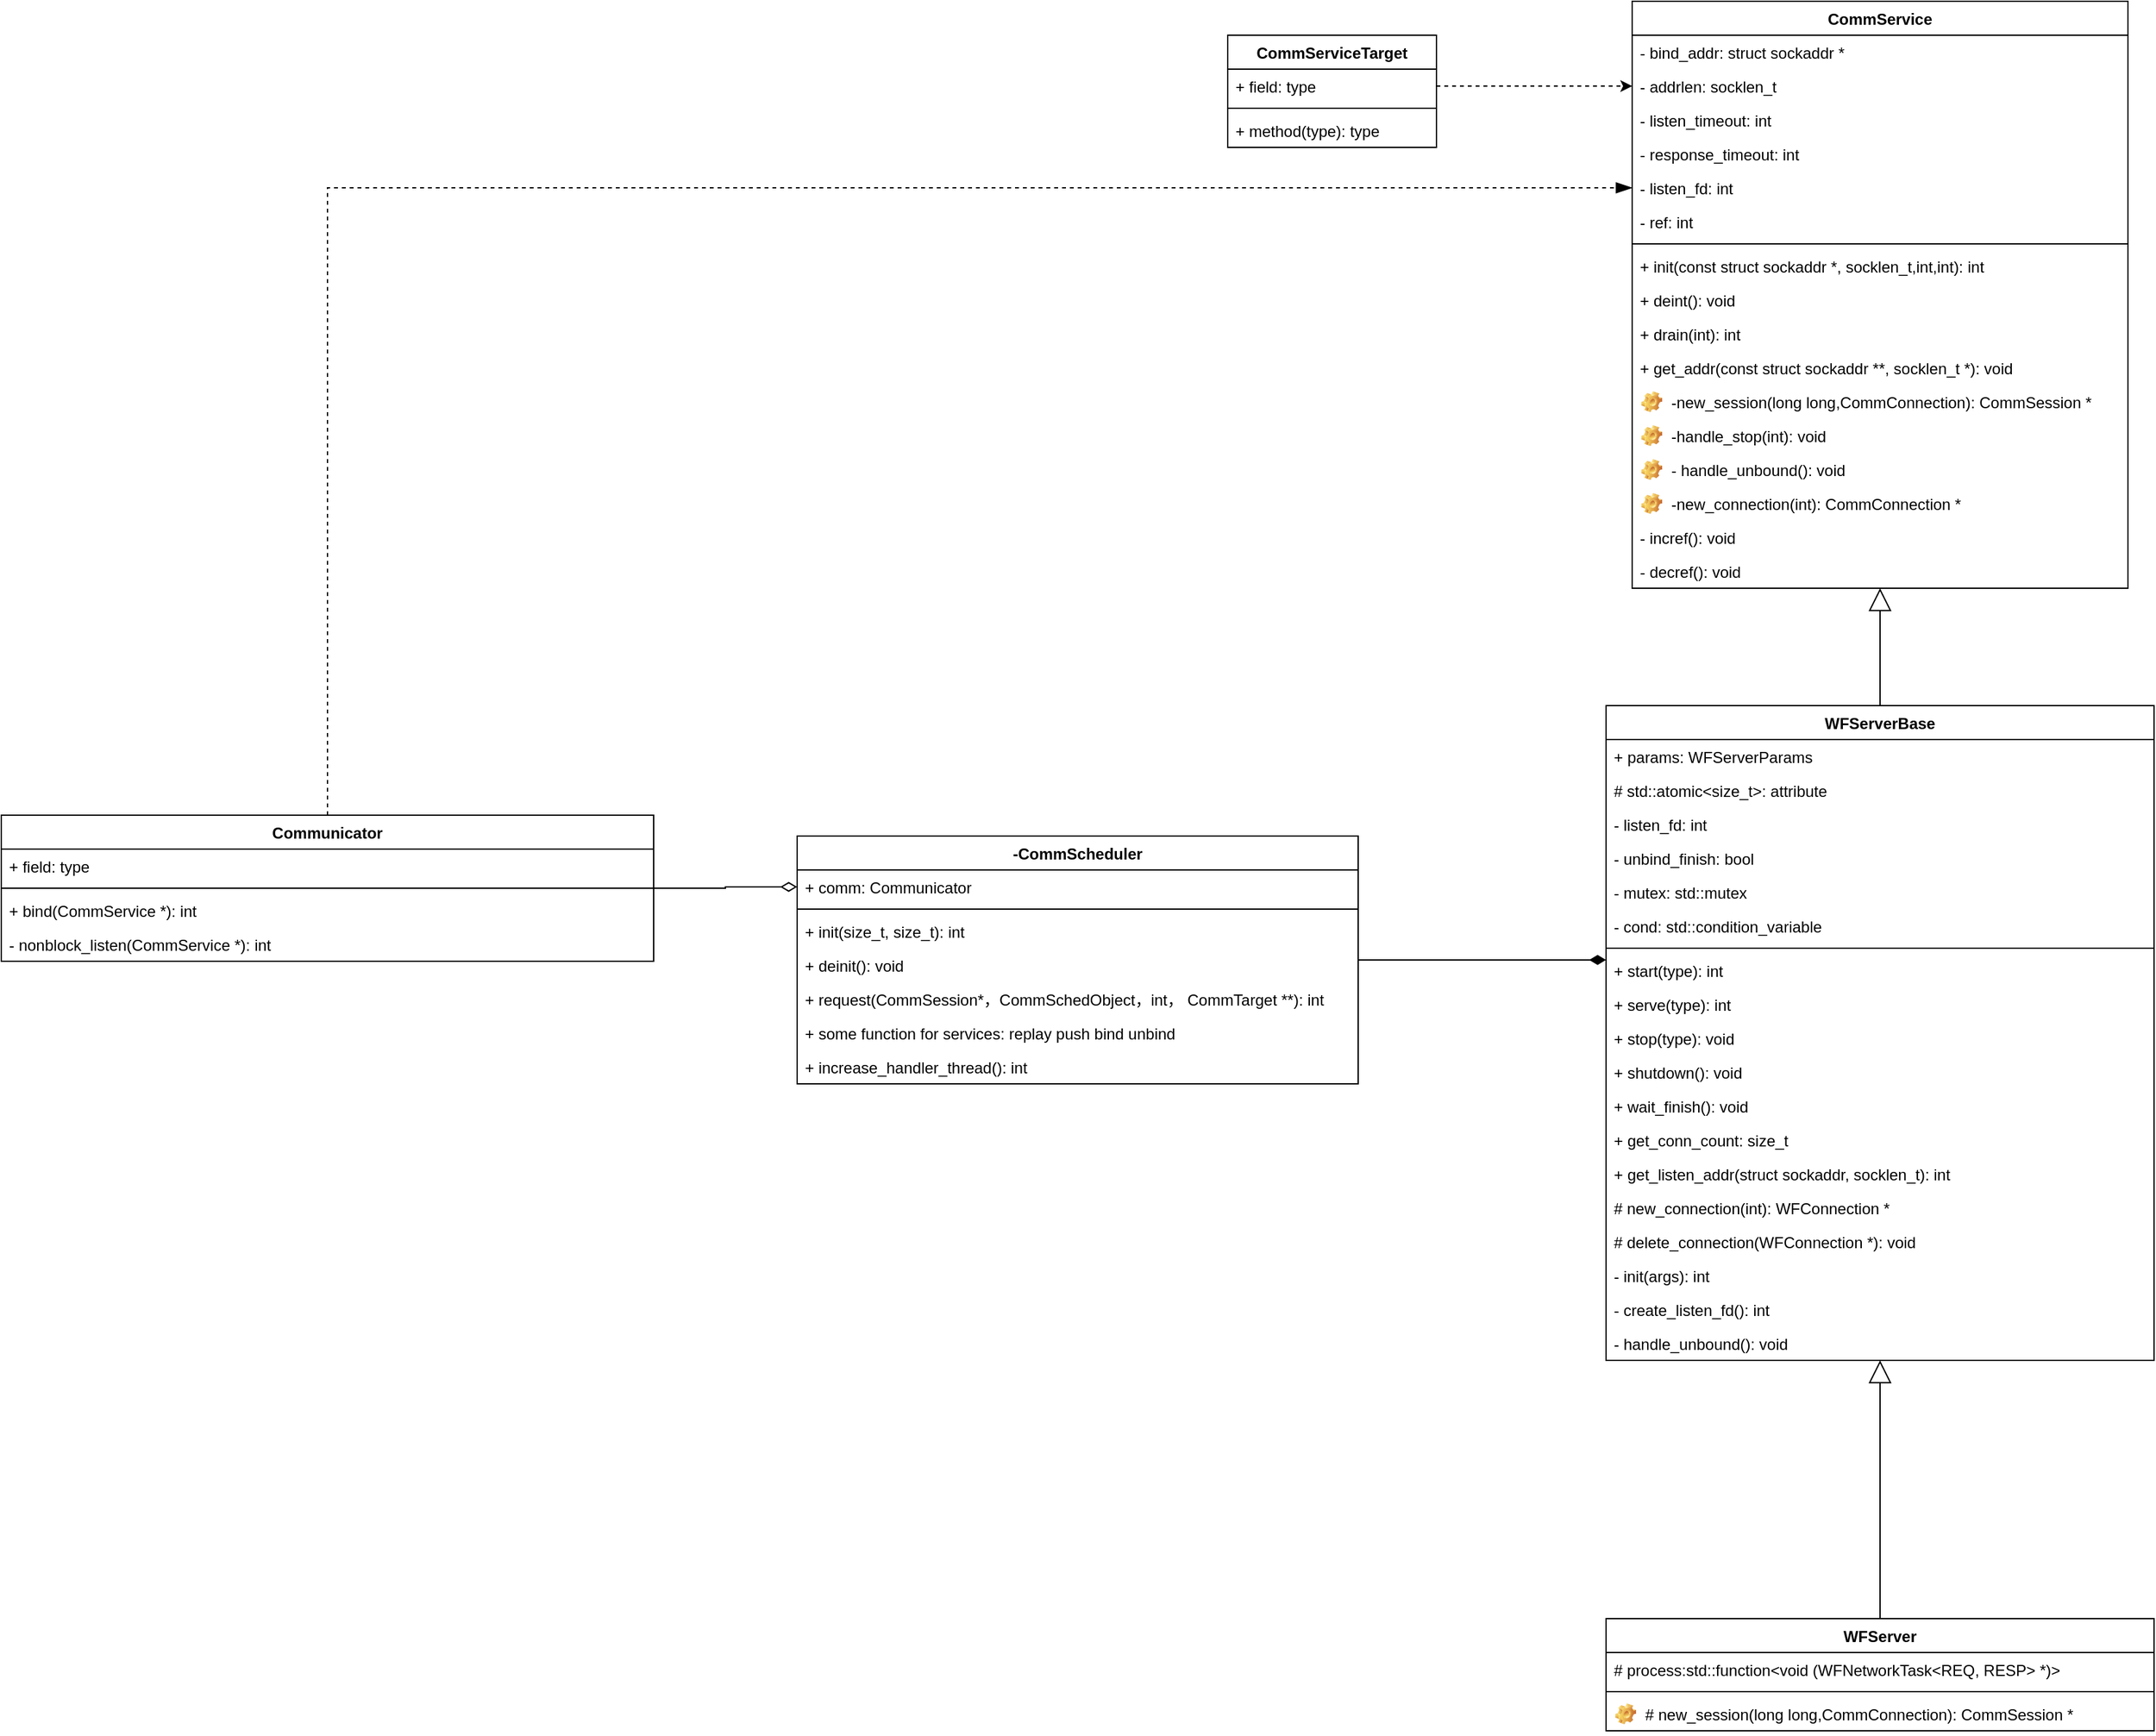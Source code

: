 <mxfile version="17.4.6" type="github">
  <diagram id="-gLdYe9IQShybVuFdfvP" name="Page-1">
    <mxGraphModel dx="2499" dy="2536" grid="1" gridSize="10" guides="1" tooltips="1" connect="1" arrows="1" fold="1" page="1" pageScale="1" pageWidth="827" pageHeight="1169" math="0" shadow="0">
      <root>
        <mxCell id="0" />
        <mxCell id="1" parent="0" />
        <mxCell id="AitUL1UvvsEHuGmrnNIb-12" style="edgeStyle=orthogonalEdgeStyle;rounded=0;orthogonalLoop=1;jettySize=auto;html=1;exitX=0.5;exitY=0;exitDx=0;exitDy=0;entryX=0.5;entryY=1;entryDx=0;entryDy=0;endArrow=block;endFill=0;endSize=15;" parent="1" source="AitUL1UvvsEHuGmrnNIb-1" target="AitUL1UvvsEHuGmrnNIb-6" edge="1">
          <mxGeometry relative="1" as="geometry" />
        </mxCell>
        <mxCell id="AitUL1UvvsEHuGmrnNIb-1" value="WFServer" style="swimlane;fontStyle=1;align=center;verticalAlign=top;childLayout=stackLayout;horizontal=1;startSize=26;horizontalStack=0;resizeParent=1;resizeParentMax=0;resizeLast=0;collapsible=1;marginBottom=0;" parent="1" vertex="1">
          <mxGeometry x="40" y="370" width="420" height="86" as="geometry" />
        </mxCell>
        <mxCell id="AitUL1UvvsEHuGmrnNIb-2" value="# process:std::function&lt;void (WFNetworkTask&lt;REQ, RESP&gt; *)&gt;  " style="text;strokeColor=none;fillColor=none;align=left;verticalAlign=top;spacingLeft=4;spacingRight=4;overflow=hidden;rotatable=0;points=[[0,0.5],[1,0.5]];portConstraint=eastwest;" parent="AitUL1UvvsEHuGmrnNIb-1" vertex="1">
          <mxGeometry y="26" width="420" height="26" as="geometry" />
        </mxCell>
        <mxCell id="AitUL1UvvsEHuGmrnNIb-3" value="" style="line;strokeWidth=1;fillColor=none;align=left;verticalAlign=middle;spacingTop=-1;spacingLeft=3;spacingRight=3;rotatable=0;labelPosition=right;points=[];portConstraint=eastwest;" parent="AitUL1UvvsEHuGmrnNIb-1" vertex="1">
          <mxGeometry y="52" width="420" height="8" as="geometry" />
        </mxCell>
        <mxCell id="AitUL1UvvsEHuGmrnNIb-5" value="# new_session(long long,CommConnection): CommSession *" style="label;fontStyle=0;strokeColor=none;fillColor=none;align=left;verticalAlign=top;overflow=hidden;spacingLeft=28;spacingRight=4;rotatable=0;points=[[0,0.5],[1,0.5]];portConstraint=eastwest;imageWidth=16;imageHeight=16;image=img/clipart/Gear_128x128.png" parent="AitUL1UvvsEHuGmrnNIb-1" vertex="1">
          <mxGeometry y="60" width="420" height="26" as="geometry" />
        </mxCell>
        <mxCell id="AitUL1UvvsEHuGmrnNIb-34" style="edgeStyle=orthogonalEdgeStyle;rounded=0;orthogonalLoop=1;jettySize=auto;html=1;exitX=0.5;exitY=0;exitDx=0;exitDy=0;entryX=0.5;entryY=1;entryDx=0;entryDy=0;endArrow=block;endFill=0;endSize=15;" parent="1" source="AitUL1UvvsEHuGmrnNIb-6" target="AitUL1UvvsEHuGmrnNIb-30" edge="1">
          <mxGeometry relative="1" as="geometry" />
        </mxCell>
        <mxCell id="AitUL1UvvsEHuGmrnNIb-6" value="WFServerBase" style="swimlane;fontStyle=1;align=center;verticalAlign=top;childLayout=stackLayout;horizontal=1;startSize=26;horizontalStack=0;resizeParent=1;resizeParentMax=0;resizeLast=0;collapsible=1;marginBottom=0;" parent="1" vertex="1">
          <mxGeometry x="40" y="-330" width="420" height="502" as="geometry" />
        </mxCell>
        <mxCell id="AitUL1UvvsEHuGmrnNIb-7" value="+ params: WFServerParams" style="text;strokeColor=none;fillColor=none;align=left;verticalAlign=top;spacingLeft=4;spacingRight=4;overflow=hidden;rotatable=0;points=[[0,0.5],[1,0.5]];portConstraint=eastwest;" parent="AitUL1UvvsEHuGmrnNIb-6" vertex="1">
          <mxGeometry y="26" width="420" height="26" as="geometry" />
        </mxCell>
        <mxCell id="AitUL1UvvsEHuGmrnNIb-23" value="# std::atomic&lt;size_t&gt;: attribute" style="text;strokeColor=none;fillColor=none;align=left;verticalAlign=top;spacingLeft=4;spacingRight=4;overflow=hidden;rotatable=0;points=[[0,0.5],[1,0.5]];portConstraint=eastwest;" parent="AitUL1UvvsEHuGmrnNIb-6" vertex="1">
          <mxGeometry y="52" width="420" height="26" as="geometry" />
        </mxCell>
        <mxCell id="AitUL1UvvsEHuGmrnNIb-25" value="- listen_fd: int" style="text;strokeColor=none;fillColor=none;align=left;verticalAlign=top;spacingLeft=4;spacingRight=4;overflow=hidden;rotatable=0;points=[[0,0.5],[1,0.5]];portConstraint=eastwest;" parent="AitUL1UvvsEHuGmrnNIb-6" vertex="1">
          <mxGeometry y="78" width="420" height="26" as="geometry" />
        </mxCell>
        <mxCell id="AitUL1UvvsEHuGmrnNIb-26" value="- unbind_finish: bool" style="text;strokeColor=none;fillColor=none;align=left;verticalAlign=top;spacingLeft=4;spacingRight=4;overflow=hidden;rotatable=0;points=[[0,0.5],[1,0.5]];portConstraint=eastwest;" parent="AitUL1UvvsEHuGmrnNIb-6" vertex="1">
          <mxGeometry y="104" width="420" height="26" as="geometry" />
        </mxCell>
        <mxCell id="AitUL1UvvsEHuGmrnNIb-27" value="- mutex: std::mutex" style="text;strokeColor=none;fillColor=none;align=left;verticalAlign=top;spacingLeft=4;spacingRight=4;overflow=hidden;rotatable=0;points=[[0,0.5],[1,0.5]];portConstraint=eastwest;" parent="AitUL1UvvsEHuGmrnNIb-6" vertex="1">
          <mxGeometry y="130" width="420" height="26" as="geometry" />
        </mxCell>
        <mxCell id="AitUL1UvvsEHuGmrnNIb-28" value="- cond: std::condition_variable" style="text;strokeColor=none;fillColor=none;align=left;verticalAlign=top;spacingLeft=4;spacingRight=4;overflow=hidden;rotatable=0;points=[[0,0.5],[1,0.5]];portConstraint=eastwest;" parent="AitUL1UvvsEHuGmrnNIb-6" vertex="1">
          <mxGeometry y="156" width="420" height="26" as="geometry" />
        </mxCell>
        <mxCell id="AitUL1UvvsEHuGmrnNIb-8" value="" style="line;strokeWidth=1;fillColor=none;align=left;verticalAlign=middle;spacingTop=-1;spacingLeft=3;spacingRight=3;rotatable=0;labelPosition=right;points=[];portConstraint=eastwest;" parent="AitUL1UvvsEHuGmrnNIb-6" vertex="1">
          <mxGeometry y="182" width="420" height="8" as="geometry" />
        </mxCell>
        <mxCell id="AitUL1UvvsEHuGmrnNIb-9" value="+ start(type): int" style="text;strokeColor=none;fillColor=none;align=left;verticalAlign=top;spacingLeft=4;spacingRight=4;overflow=hidden;rotatable=0;points=[[0,0.5],[1,0.5]];portConstraint=eastwest;" parent="AitUL1UvvsEHuGmrnNIb-6" vertex="1">
          <mxGeometry y="190" width="420" height="26" as="geometry" />
        </mxCell>
        <mxCell id="AitUL1UvvsEHuGmrnNIb-13" value="+ serve(type): int" style="text;strokeColor=none;fillColor=none;align=left;verticalAlign=top;spacingLeft=4;spacingRight=4;overflow=hidden;rotatable=0;points=[[0,0.5],[1,0.5]];portConstraint=eastwest;" parent="AitUL1UvvsEHuGmrnNIb-6" vertex="1">
          <mxGeometry y="216" width="420" height="26" as="geometry" />
        </mxCell>
        <mxCell id="AitUL1UvvsEHuGmrnNIb-14" value="+ stop(type): void" style="text;strokeColor=none;fillColor=none;align=left;verticalAlign=top;spacingLeft=4;spacingRight=4;overflow=hidden;rotatable=0;points=[[0,0.5],[1,0.5]];portConstraint=eastwest;" parent="AitUL1UvvsEHuGmrnNIb-6" vertex="1">
          <mxGeometry y="242" width="420" height="26" as="geometry" />
        </mxCell>
        <mxCell id="AitUL1UvvsEHuGmrnNIb-15" value="+ shutdown(): void" style="text;strokeColor=none;fillColor=none;align=left;verticalAlign=top;spacingLeft=4;spacingRight=4;overflow=hidden;rotatable=0;points=[[0,0.5],[1,0.5]];portConstraint=eastwest;" parent="AitUL1UvvsEHuGmrnNIb-6" vertex="1">
          <mxGeometry y="268" width="420" height="26" as="geometry" />
        </mxCell>
        <mxCell id="AitUL1UvvsEHuGmrnNIb-16" value="+ wait_finish(): void" style="text;strokeColor=none;fillColor=none;align=left;verticalAlign=top;spacingLeft=4;spacingRight=4;overflow=hidden;rotatable=0;points=[[0,0.5],[1,0.5]];portConstraint=eastwest;" parent="AitUL1UvvsEHuGmrnNIb-6" vertex="1">
          <mxGeometry y="294" width="420" height="26" as="geometry" />
        </mxCell>
        <mxCell id="AitUL1UvvsEHuGmrnNIb-17" value="+ get_conn_count: size_t" style="text;strokeColor=none;fillColor=none;align=left;verticalAlign=top;spacingLeft=4;spacingRight=4;overflow=hidden;rotatable=0;points=[[0,0.5],[1,0.5]];portConstraint=eastwest;" parent="AitUL1UvvsEHuGmrnNIb-6" vertex="1">
          <mxGeometry y="320" width="420" height="26" as="geometry" />
        </mxCell>
        <mxCell id="AitUL1UvvsEHuGmrnNIb-18" value="+ get_listen_addr(struct sockaddr, socklen_t): int" style="text;strokeColor=none;fillColor=none;align=left;verticalAlign=top;spacingLeft=4;spacingRight=4;overflow=hidden;rotatable=0;points=[[0,0.5],[1,0.5]];portConstraint=eastwest;" parent="AitUL1UvvsEHuGmrnNIb-6" vertex="1">
          <mxGeometry y="346" width="420" height="26" as="geometry" />
        </mxCell>
        <mxCell id="AitUL1UvvsEHuGmrnNIb-19" value="# new_connection(int): WFConnection *" style="text;strokeColor=none;fillColor=none;align=left;verticalAlign=top;spacingLeft=4;spacingRight=4;overflow=hidden;rotatable=0;points=[[0,0.5],[1,0.5]];portConstraint=eastwest;" parent="AitUL1UvvsEHuGmrnNIb-6" vertex="1">
          <mxGeometry y="372" width="420" height="26" as="geometry" />
        </mxCell>
        <mxCell id="AitUL1UvvsEHuGmrnNIb-20" value="# delete_connection(WFConnection *): void" style="text;strokeColor=none;fillColor=none;align=left;verticalAlign=top;spacingLeft=4;spacingRight=4;overflow=hidden;rotatable=0;points=[[0,0.5],[1,0.5]];portConstraint=eastwest;" parent="AitUL1UvvsEHuGmrnNIb-6" vertex="1">
          <mxGeometry y="398" width="420" height="26" as="geometry" />
        </mxCell>
        <mxCell id="AitUL1UvvsEHuGmrnNIb-21" value="- init(args): int" style="text;strokeColor=none;fillColor=none;align=left;verticalAlign=top;spacingLeft=4;spacingRight=4;overflow=hidden;rotatable=0;points=[[0,0.5],[1,0.5]];portConstraint=eastwest;" parent="AitUL1UvvsEHuGmrnNIb-6" vertex="1">
          <mxGeometry y="424" width="420" height="26" as="geometry" />
        </mxCell>
        <mxCell id="AitUL1UvvsEHuGmrnNIb-22" value="- create_listen_fd(): int" style="text;strokeColor=none;fillColor=none;align=left;verticalAlign=top;spacingLeft=4;spacingRight=4;overflow=hidden;rotatable=0;points=[[0,0.5],[1,0.5]];portConstraint=eastwest;" parent="AitUL1UvvsEHuGmrnNIb-6" vertex="1">
          <mxGeometry y="450" width="420" height="26" as="geometry" />
        </mxCell>
        <mxCell id="AitUL1UvvsEHuGmrnNIb-24" value="- handle_unbound(): void" style="text;strokeColor=none;fillColor=none;align=left;verticalAlign=top;spacingLeft=4;spacingRight=4;overflow=hidden;rotatable=0;points=[[0,0.5],[1,0.5]];portConstraint=eastwest;" parent="AitUL1UvvsEHuGmrnNIb-6" vertex="1">
          <mxGeometry y="476" width="420" height="26" as="geometry" />
        </mxCell>
        <mxCell id="AitUL1UvvsEHuGmrnNIb-30" value="CommService" style="swimlane;fontStyle=1;align=center;verticalAlign=top;childLayout=stackLayout;horizontal=1;startSize=26;horizontalStack=0;resizeParent=1;resizeParentMax=0;resizeLast=0;collapsible=1;marginBottom=0;" parent="1" vertex="1">
          <mxGeometry x="60" y="-870" width="380" height="450" as="geometry" />
        </mxCell>
        <mxCell id="AitUL1UvvsEHuGmrnNIb-31" value="- bind_addr: struct sockaddr *" style="text;strokeColor=none;fillColor=none;align=left;verticalAlign=top;spacingLeft=4;spacingRight=4;overflow=hidden;rotatable=0;points=[[0,0.5],[1,0.5]];portConstraint=eastwest;" parent="AitUL1UvvsEHuGmrnNIb-30" vertex="1">
          <mxGeometry y="26" width="380" height="26" as="geometry" />
        </mxCell>
        <mxCell id="XyF5Cgui48ICoQiVa3NC-12" value="- addrlen: socklen_t" style="text;strokeColor=none;fillColor=none;align=left;verticalAlign=top;spacingLeft=4;spacingRight=4;overflow=hidden;rotatable=0;points=[[0,0.5],[1,0.5]];portConstraint=eastwest;" vertex="1" parent="AitUL1UvvsEHuGmrnNIb-30">
          <mxGeometry y="52" width="380" height="26" as="geometry" />
        </mxCell>
        <mxCell id="XyF5Cgui48ICoQiVa3NC-13" value="- listen_timeout: int" style="text;strokeColor=none;fillColor=none;align=left;verticalAlign=top;spacingLeft=4;spacingRight=4;overflow=hidden;rotatable=0;points=[[0,0.5],[1,0.5]];portConstraint=eastwest;" vertex="1" parent="AitUL1UvvsEHuGmrnNIb-30">
          <mxGeometry y="78" width="380" height="26" as="geometry" />
        </mxCell>
        <mxCell id="XyF5Cgui48ICoQiVa3NC-14" value="- response_timeout: int" style="text;strokeColor=none;fillColor=none;align=left;verticalAlign=top;spacingLeft=4;spacingRight=4;overflow=hidden;rotatable=0;points=[[0,0.5],[1,0.5]];portConstraint=eastwest;" vertex="1" parent="AitUL1UvvsEHuGmrnNIb-30">
          <mxGeometry y="104" width="380" height="26" as="geometry" />
        </mxCell>
        <mxCell id="XyF5Cgui48ICoQiVa3NC-16" value="- listen_fd: int" style="text;strokeColor=none;fillColor=none;align=left;verticalAlign=top;spacingLeft=4;spacingRight=4;overflow=hidden;rotatable=0;points=[[0,0.5],[1,0.5]];portConstraint=eastwest;" vertex="1" parent="AitUL1UvvsEHuGmrnNIb-30">
          <mxGeometry y="130" width="380" height="26" as="geometry" />
        </mxCell>
        <mxCell id="XyF5Cgui48ICoQiVa3NC-17" value="- ref: int" style="text;strokeColor=none;fillColor=none;align=left;verticalAlign=top;spacingLeft=4;spacingRight=4;overflow=hidden;rotatable=0;points=[[0,0.5],[1,0.5]];portConstraint=eastwest;" vertex="1" parent="AitUL1UvvsEHuGmrnNIb-30">
          <mxGeometry y="156" width="380" height="26" as="geometry" />
        </mxCell>
        <mxCell id="AitUL1UvvsEHuGmrnNIb-32" value="" style="line;strokeWidth=1;fillColor=none;align=left;verticalAlign=middle;spacingTop=-1;spacingLeft=3;spacingRight=3;rotatable=0;labelPosition=right;points=[];portConstraint=eastwest;" parent="AitUL1UvvsEHuGmrnNIb-30" vertex="1">
          <mxGeometry y="182" width="380" height="8" as="geometry" />
        </mxCell>
        <mxCell id="AitUL1UvvsEHuGmrnNIb-33" value="+ init(const struct sockaddr *, socklen_t,int,int): int" style="text;strokeColor=none;fillColor=none;align=left;verticalAlign=top;spacingLeft=4;spacingRight=4;overflow=hidden;rotatable=0;points=[[0,0.5],[1,0.5]];portConstraint=eastwest;" parent="AitUL1UvvsEHuGmrnNIb-30" vertex="1">
          <mxGeometry y="190" width="380" height="26" as="geometry" />
        </mxCell>
        <mxCell id="XyF5Cgui48ICoQiVa3NC-1" value="+ deint(): void" style="text;strokeColor=none;fillColor=none;align=left;verticalAlign=top;spacingLeft=4;spacingRight=4;overflow=hidden;rotatable=0;points=[[0,0.5],[1,0.5]];portConstraint=eastwest;" vertex="1" parent="AitUL1UvvsEHuGmrnNIb-30">
          <mxGeometry y="216" width="380" height="26" as="geometry" />
        </mxCell>
        <mxCell id="XyF5Cgui48ICoQiVa3NC-2" value="+ drain(int): int" style="text;strokeColor=none;fillColor=none;align=left;verticalAlign=top;spacingLeft=4;spacingRight=4;overflow=hidden;rotatable=0;points=[[0,0.5],[1,0.5]];portConstraint=eastwest;" vertex="1" parent="AitUL1UvvsEHuGmrnNIb-30">
          <mxGeometry y="242" width="380" height="26" as="geometry" />
        </mxCell>
        <mxCell id="XyF5Cgui48ICoQiVa3NC-3" value="+ get_addr(const struct sockaddr **, socklen_t *): void" style="text;strokeColor=none;fillColor=none;align=left;verticalAlign=top;spacingLeft=4;spacingRight=4;overflow=hidden;rotatable=0;points=[[0,0.5],[1,0.5]];portConstraint=eastwest;" vertex="1" parent="AitUL1UvvsEHuGmrnNIb-30">
          <mxGeometry y="268" width="380" height="26" as="geometry" />
        </mxCell>
        <mxCell id="XyF5Cgui48ICoQiVa3NC-7" value="-new_session(long long,CommConnection): CommSession *" style="label;fontStyle=0;strokeColor=none;fillColor=none;align=left;verticalAlign=top;overflow=hidden;spacingLeft=28;spacingRight=4;rotatable=0;points=[[0,0.5],[1,0.5]];portConstraint=eastwest;imageWidth=16;imageHeight=16;image=img/clipart/Gear_128x128.png" vertex="1" parent="AitUL1UvvsEHuGmrnNIb-30">
          <mxGeometry y="294" width="380" height="26" as="geometry" />
        </mxCell>
        <mxCell id="XyF5Cgui48ICoQiVa3NC-9" value="-handle_stop(int): void" style="label;fontStyle=0;strokeColor=none;fillColor=none;align=left;verticalAlign=top;overflow=hidden;spacingLeft=28;spacingRight=4;rotatable=0;points=[[0,0.5],[1,0.5]];portConstraint=eastwest;imageWidth=16;imageHeight=16;image=img/clipart/Gear_128x128.png" vertex="1" parent="AitUL1UvvsEHuGmrnNIb-30">
          <mxGeometry y="320" width="380" height="26" as="geometry" />
        </mxCell>
        <mxCell id="XyF5Cgui48ICoQiVa3NC-8" value="- handle_unbound(): void" style="label;fontStyle=0;strokeColor=none;fillColor=none;align=left;verticalAlign=top;overflow=hidden;spacingLeft=28;spacingRight=4;rotatable=0;points=[[0,0.5],[1,0.5]];portConstraint=eastwest;imageWidth=16;imageHeight=16;image=img/clipart/Gear_128x128.png" vertex="1" parent="AitUL1UvvsEHuGmrnNIb-30">
          <mxGeometry y="346" width="380" height="26" as="geometry" />
        </mxCell>
        <mxCell id="XyF5Cgui48ICoQiVa3NC-10" value="-new_connection(int): CommConnection *" style="label;fontStyle=0;strokeColor=none;fillColor=none;align=left;verticalAlign=top;overflow=hidden;spacingLeft=28;spacingRight=4;rotatable=0;points=[[0,0.5],[1,0.5]];portConstraint=eastwest;imageWidth=16;imageHeight=16;image=img/clipart/Gear_128x128.png" vertex="1" parent="AitUL1UvvsEHuGmrnNIb-30">
          <mxGeometry y="372" width="380" height="26" as="geometry" />
        </mxCell>
        <mxCell id="XyF5Cgui48ICoQiVa3NC-18" value="- incref(): void" style="text;strokeColor=none;fillColor=none;align=left;verticalAlign=top;spacingLeft=4;spacingRight=4;overflow=hidden;rotatable=0;points=[[0,0.5],[1,0.5]];portConstraint=eastwest;" vertex="1" parent="AitUL1UvvsEHuGmrnNIb-30">
          <mxGeometry y="398" width="380" height="26" as="geometry" />
        </mxCell>
        <mxCell id="XyF5Cgui48ICoQiVa3NC-19" value="- decref(): void" style="text;strokeColor=none;fillColor=none;align=left;verticalAlign=top;spacingLeft=4;spacingRight=4;overflow=hidden;rotatable=0;points=[[0,0.5],[1,0.5]];portConstraint=eastwest;" vertex="1" parent="AitUL1UvvsEHuGmrnNIb-30">
          <mxGeometry y="424" width="380" height="26" as="geometry" />
        </mxCell>
        <mxCell id="XyF5Cgui48ICoQiVa3NC-20" value="CommServiceTarget" style="swimlane;fontStyle=1;align=center;verticalAlign=top;childLayout=stackLayout;horizontal=1;startSize=26;horizontalStack=0;resizeParent=1;resizeParentMax=0;resizeLast=0;collapsible=1;marginBottom=0;" vertex="1" parent="1">
          <mxGeometry x="-250" y="-844" width="160" height="86" as="geometry" />
        </mxCell>
        <mxCell id="XyF5Cgui48ICoQiVa3NC-21" value="+ field: type" style="text;strokeColor=none;fillColor=none;align=left;verticalAlign=top;spacingLeft=4;spacingRight=4;overflow=hidden;rotatable=0;points=[[0,0.5],[1,0.5]];portConstraint=eastwest;" vertex="1" parent="XyF5Cgui48ICoQiVa3NC-20">
          <mxGeometry y="26" width="160" height="26" as="geometry" />
        </mxCell>
        <mxCell id="XyF5Cgui48ICoQiVa3NC-22" value="" style="line;strokeWidth=1;fillColor=none;align=left;verticalAlign=middle;spacingTop=-1;spacingLeft=3;spacingRight=3;rotatable=0;labelPosition=right;points=[];portConstraint=eastwest;" vertex="1" parent="XyF5Cgui48ICoQiVa3NC-20">
          <mxGeometry y="52" width="160" height="8" as="geometry" />
        </mxCell>
        <mxCell id="XyF5Cgui48ICoQiVa3NC-23" value="+ method(type): type" style="text;strokeColor=none;fillColor=none;align=left;verticalAlign=top;spacingLeft=4;spacingRight=4;overflow=hidden;rotatable=0;points=[[0,0.5],[1,0.5]];portConstraint=eastwest;" vertex="1" parent="XyF5Cgui48ICoQiVa3NC-20">
          <mxGeometry y="60" width="160" height="26" as="geometry" />
        </mxCell>
        <mxCell id="XyF5Cgui48ICoQiVa3NC-29" style="edgeStyle=orthogonalEdgeStyle;rounded=0;orthogonalLoop=1;jettySize=auto;html=1;exitX=1;exitY=0.5;exitDx=0;exitDy=0;entryX=0;entryY=0.5;entryDx=0;entryDy=0;dashed=1;" edge="1" parent="1" source="XyF5Cgui48ICoQiVa3NC-21" target="XyF5Cgui48ICoQiVa3NC-12">
          <mxGeometry relative="1" as="geometry" />
        </mxCell>
        <mxCell id="XyF5Cgui48ICoQiVa3NC-38" style="edgeStyle=orthogonalEdgeStyle;rounded=0;orthogonalLoop=1;jettySize=auto;html=1;entryX=0;entryY=0.5;entryDx=0;entryDy=0;endArrow=diamondThin;endFill=1;endSize=10;" edge="1" parent="1" source="XyF5Cgui48ICoQiVa3NC-30">
          <mxGeometry relative="1" as="geometry">
            <mxPoint x="40" y="-135" as="targetPoint" />
          </mxGeometry>
        </mxCell>
        <mxCell id="XyF5Cgui48ICoQiVa3NC-30" value="-CommScheduler" style="swimlane;fontStyle=1;align=center;verticalAlign=top;childLayout=stackLayout;horizontal=1;startSize=26;horizontalStack=0;resizeParent=1;resizeParentMax=0;resizeLast=0;collapsible=1;marginBottom=0;" vertex="1" parent="1">
          <mxGeometry x="-580" y="-230" width="430" height="190" as="geometry" />
        </mxCell>
        <mxCell id="XyF5Cgui48ICoQiVa3NC-31" value="+ comm: Communicator" style="text;strokeColor=none;fillColor=none;align=left;verticalAlign=top;spacingLeft=4;spacingRight=4;overflow=hidden;rotatable=0;points=[[0,0.5],[1,0.5]];portConstraint=eastwest;" vertex="1" parent="XyF5Cgui48ICoQiVa3NC-30">
          <mxGeometry y="26" width="430" height="26" as="geometry" />
        </mxCell>
        <mxCell id="XyF5Cgui48ICoQiVa3NC-32" value="" style="line;strokeWidth=1;fillColor=none;align=left;verticalAlign=middle;spacingTop=-1;spacingLeft=3;spacingRight=3;rotatable=0;labelPosition=right;points=[];portConstraint=eastwest;" vertex="1" parent="XyF5Cgui48ICoQiVa3NC-30">
          <mxGeometry y="52" width="430" height="8" as="geometry" />
        </mxCell>
        <mxCell id="XyF5Cgui48ICoQiVa3NC-33" value="+ init(size_t, size_t): int" style="text;strokeColor=none;fillColor=none;align=left;verticalAlign=top;spacingLeft=4;spacingRight=4;overflow=hidden;rotatable=0;points=[[0,0.5],[1,0.5]];portConstraint=eastwest;" vertex="1" parent="XyF5Cgui48ICoQiVa3NC-30">
          <mxGeometry y="60" width="430" height="26" as="geometry" />
        </mxCell>
        <mxCell id="XyF5Cgui48ICoQiVa3NC-34" value="+ deinit(): void" style="text;strokeColor=none;fillColor=none;align=left;verticalAlign=top;spacingLeft=4;spacingRight=4;overflow=hidden;rotatable=0;points=[[0,0.5],[1,0.5]];portConstraint=eastwest;" vertex="1" parent="XyF5Cgui48ICoQiVa3NC-30">
          <mxGeometry y="86" width="430" height="26" as="geometry" />
        </mxCell>
        <mxCell id="XyF5Cgui48ICoQiVa3NC-35" value="+ request(CommSession*，CommSchedObject，int， CommTarget **): int" style="text;strokeColor=none;fillColor=none;align=left;verticalAlign=top;spacingLeft=4;spacingRight=4;overflow=hidden;rotatable=0;points=[[0,0.5],[1,0.5]];portConstraint=eastwest;" vertex="1" parent="XyF5Cgui48ICoQiVa3NC-30">
          <mxGeometry y="112" width="430" height="26" as="geometry" />
        </mxCell>
        <mxCell id="XyF5Cgui48ICoQiVa3NC-36" value="+ some function for services: replay push bind unbind" style="text;strokeColor=none;fillColor=none;align=left;verticalAlign=top;spacingLeft=4;spacingRight=4;overflow=hidden;rotatable=0;points=[[0,0.5],[1,0.5]];portConstraint=eastwest;" vertex="1" parent="XyF5Cgui48ICoQiVa3NC-30">
          <mxGeometry y="138" width="430" height="26" as="geometry" />
        </mxCell>
        <mxCell id="XyF5Cgui48ICoQiVa3NC-37" value="+ increase_handler_thread(): int" style="text;strokeColor=none;fillColor=none;align=left;verticalAlign=top;spacingLeft=4;spacingRight=4;overflow=hidden;rotatable=0;points=[[0,0.5],[1,0.5]];portConstraint=eastwest;" vertex="1" parent="XyF5Cgui48ICoQiVa3NC-30">
          <mxGeometry y="164" width="430" height="26" as="geometry" />
        </mxCell>
        <mxCell id="XyF5Cgui48ICoQiVa3NC-43" style="edgeStyle=orthogonalEdgeStyle;rounded=0;orthogonalLoop=1;jettySize=auto;html=1;entryX=0;entryY=0.5;entryDx=0;entryDy=0;endArrow=diamondThin;endFill=0;endSize=10;" edge="1" parent="1" source="XyF5Cgui48ICoQiVa3NC-39" target="XyF5Cgui48ICoQiVa3NC-31">
          <mxGeometry relative="1" as="geometry" />
        </mxCell>
        <mxCell id="XyF5Cgui48ICoQiVa3NC-45" style="edgeStyle=orthogonalEdgeStyle;rounded=0;orthogonalLoop=1;jettySize=auto;html=1;exitX=0.5;exitY=0;exitDx=0;exitDy=0;entryX=0;entryY=0.5;entryDx=0;entryDy=0;dashed=1;endArrow=blockThin;endFill=1;endSize=10;" edge="1" parent="1" source="XyF5Cgui48ICoQiVa3NC-39" target="XyF5Cgui48ICoQiVa3NC-16">
          <mxGeometry relative="1" as="geometry" />
        </mxCell>
        <mxCell id="XyF5Cgui48ICoQiVa3NC-39" value="Communicator" style="swimlane;fontStyle=1;align=center;verticalAlign=top;childLayout=stackLayout;horizontal=1;startSize=26;horizontalStack=0;resizeParent=1;resizeParentMax=0;resizeLast=0;collapsible=1;marginBottom=0;" vertex="1" parent="1">
          <mxGeometry x="-1190" y="-246" width="500" height="112" as="geometry" />
        </mxCell>
        <mxCell id="XyF5Cgui48ICoQiVa3NC-40" value="+ field: type" style="text;strokeColor=none;fillColor=none;align=left;verticalAlign=top;spacingLeft=4;spacingRight=4;overflow=hidden;rotatable=0;points=[[0,0.5],[1,0.5]];portConstraint=eastwest;" vertex="1" parent="XyF5Cgui48ICoQiVa3NC-39">
          <mxGeometry y="26" width="500" height="26" as="geometry" />
        </mxCell>
        <mxCell id="XyF5Cgui48ICoQiVa3NC-41" value="" style="line;strokeWidth=1;fillColor=none;align=left;verticalAlign=middle;spacingTop=-1;spacingLeft=3;spacingRight=3;rotatable=0;labelPosition=right;points=[];portConstraint=eastwest;" vertex="1" parent="XyF5Cgui48ICoQiVa3NC-39">
          <mxGeometry y="52" width="500" height="8" as="geometry" />
        </mxCell>
        <mxCell id="XyF5Cgui48ICoQiVa3NC-42" value="+ bind(CommService *): int" style="text;strokeColor=none;fillColor=none;align=left;verticalAlign=top;spacingLeft=4;spacingRight=4;overflow=hidden;rotatable=0;points=[[0,0.5],[1,0.5]];portConstraint=eastwest;" vertex="1" parent="XyF5Cgui48ICoQiVa3NC-39">
          <mxGeometry y="60" width="500" height="26" as="geometry" />
        </mxCell>
        <mxCell id="XyF5Cgui48ICoQiVa3NC-46" value="- nonblock_listen(CommService *): int" style="text;strokeColor=none;fillColor=none;align=left;verticalAlign=top;spacingLeft=4;spacingRight=4;overflow=hidden;rotatable=0;points=[[0,0.5],[1,0.5]];portConstraint=eastwest;" vertex="1" parent="XyF5Cgui48ICoQiVa3NC-39">
          <mxGeometry y="86" width="500" height="26" as="geometry" />
        </mxCell>
      </root>
    </mxGraphModel>
  </diagram>
</mxfile>
